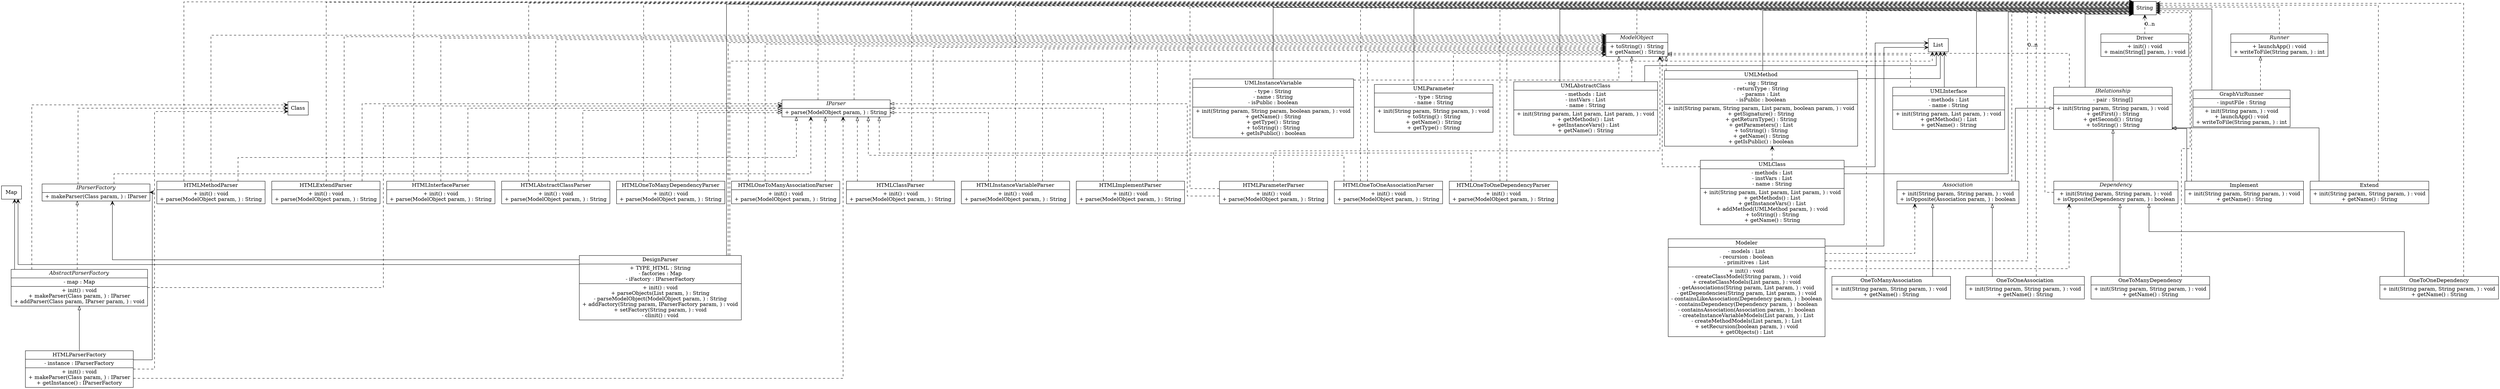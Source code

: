 digraph uml{rankdir=BT;splines=ortho;concentrate=true;node[shape = box];DesignParser[shape = "record",label=<{ DesignParser|+ TYPE_HTML : String<br/>- factories : Map<br/>- iFactory : IParserFactory<br/>|+ init() : void<br/>+ parseObjects(List param, ) : String<br/>- parseModelObject(ModelObject param, ) : String<br/>+ addFactory(String param, IParserFactory param, ) : void<br/>+ setFactory(String param, ) : void<br/>- clinit() : void<br/>}>];DesignParser->String [arrowhead="vee"];DesignParser->Map [arrowhead="vee"];DesignParser->IParserFactory [arrowhead="vee"];DesignParser->List [arrowhead="vee",style="dashed"];DesignParser->ModelObject [arrowhead="vee",style="dashed"];DesignParser->IParserFactory [arrowhead="vee",style="dashed"];Driver[shape = "record",label=<{ Driver|+ init() : void<br/>+ main(String[] param, ) : void<br/>}>];Driver->String[] [arrowhead="vee",style="dashed",label="0..n"];Modeler[shape = "record",label=<{ Modeler|- models : List<br/>- recursion : boolean<br/>- primitives : List<br/>|+ init() : void<br/>- createClassModel(String param, ) : void<br/>+ createClassModels(List param, ) : void<br/>- getAssociations(String param, List param, ) : void<br/>- getDependencies(String param, List param, ) : void<br/>- containsLikeAssociation(Dependency param, ) : boolean<br/>- containsDependency(Dependency param, ) : boolean<br/>- containsAssociation(Association param, ) : boolean<br/>- createInstanceVariableModels(List param, ) : List<br/>- createMethodModels(List param, ) : List<br/>+ setRecursion(boolean param, ) : void<br/>+ getObjects() : List<br/>}>];Modeler->List [arrowhead="vee"];Modeler->List [arrowhead="vee"];Modeler->String [arrowhead="vee",style="dashed"];Modeler->List [arrowhead="vee",style="dashed"];Modeler->String [arrowhead="vee",style="dashed"];Modeler->List [arrowhead="vee",style="dashed"];Modeler->String [arrowhead="vee",style="dashed"];Modeler->List [arrowhead="vee",style="dashed"];Modeler->Dependency [arrowhead="vee",style="dashed"];Modeler->Dependency [arrowhead="vee",style="dashed"];Modeler->Association [arrowhead="vee",style="dashed"];Modeler->List [arrowhead="vee",style="dashed"];Modeler->List [arrowhead="vee",style="dashed"];Modeler->List [arrowhead="vee",style="dashed"];Modeler->List [arrowhead="vee",style="dashed"];Modeler->List [arrowhead="vee",style="dashed"];AbstractParserFactory->IParserFactory [arrowhead="onormal",style="dashed"];AbstractParserFactory[shape = "record",label=<{ <i>AbstractParserFactory</i>|- map : Map<br/>|+ init() : void<br/>+ makeParser(Class param, ) : IParser<br/>+ addParser(Class param, IParser param, ) : void<br/>}>];AbstractParserFactory->Map [arrowhead="vee"];AbstractParserFactory->IParser [arrowhead="vee",style="dashed"];AbstractParserFactory->Class [arrowhead="vee",style="dashed"];AbstractParserFactory->Class [arrowhead="vee",style="dashed"];AbstractParserFactory->IParser [arrowhead="vee",style="dashed"];HTMLParserFactory->AbstractParserFactory [arrowhead="onormal"];HTMLParserFactory[shape = "record",label=<{ HTMLParserFactory|- instance : IParserFactory<br/>|+ init() : void<br/>+ makeParser(Class param, ) : IParser<br/>+ getInstance() : IParserFactory<br/>}>];HTMLParserFactory->IParserFactory [arrowhead="vee"];HTMLParserFactory->IParser [arrowhead="vee",style="dashed"];HTMLParserFactory->Class [arrowhead="vee",style="dashed"];HTMLParserFactory->IParserFactory [arrowhead="vee",style="dashed"];IParserFactory[shape = "record",label=<{<i>IParserFactory</i>|+ makeParser(Class param, ) : IParser<br/>}>];IParserFactory->IParser [arrowhead="vee",style="dashed"];IParserFactory->Class [arrowhead="vee",style="dashed"];Association->IRelationship [arrowhead="onormal"];Association[shape = "record",label=<{ <i>Association</i>|+ init(String param, String param, ) : void<br/>+ isOpposite(Association param, ) : boolean<br/>}>];Association->String [arrowhead="vee",style="dashed"];Association->String [arrowhead="vee",style="dashed"];Dependency->IRelationship [arrowhead="onormal"];Dependency[shape = "record",label=<{ <i>Dependency</i>|+ init(String param, String param, ) : void<br/>+ isOpposite(Dependency param, ) : boolean<br/>}>];Dependency->String [arrowhead="vee",style="dashed"];Dependency->String [arrowhead="vee",style="dashed"];Extend->IRelationship [arrowhead="onormal"];Extend[shape = "record",label=<{ Extend|+ init(String param, String param, ) : void<br/>+ getName() : String<br/>}>];Extend->String [arrowhead="vee",style="dashed"];Extend->String [arrowhead="vee",style="dashed"];Extend->String [arrowhead="vee",style="dashed"];Implement->IRelationship [arrowhead="onormal"];Implement[shape = "record",label=<{ Implement|+ init(String param, String param, ) : void<br/>+ getName() : String<br/>}>];Implement->String [arrowhead="vee",style="dashed"];Implement->String [arrowhead="vee",style="dashed"];Implement->String [arrowhead="vee",style="dashed"];IRelationship->ModelObject [arrowhead="onormal",style="dashed"];IRelationship[shape = "record",label=<{ <i>IRelationship</i>|- pair : String[]<br/>|+ init(String param, String param, ) : void<br/>+ getFirst() : String<br/>+ getSecond() : String<br/>+ toString() : String<br/>}>];IRelationship->String[] [arrowhead="vee",label="0..n"];IRelationship->String [arrowhead="vee",style="dashed"];IRelationship->String [arrowhead="vee",style="dashed"];IRelationship->String [arrowhead="vee",style="dashed"];IRelationship->String [arrowhead="vee",style="dashed"];IRelationship->String [arrowhead="vee",style="dashed"];ModelObject[shape = "record",label=<{<i>ModelObject</i>|+ toString() : String<br/>+ getName() : String<br/>}>];ModelObject->String [arrowhead="vee",style="dashed"];ModelObject->String [arrowhead="vee",style="dashed"];OneToManyAssociation->Association [arrowhead="onormal"];OneToManyAssociation[shape = "record",label=<{ OneToManyAssociation|+ init(String param, String param, ) : void<br/>+ getName() : String<br/>}>];OneToManyAssociation->String [arrowhead="vee",style="dashed"];OneToManyAssociation->String [arrowhead="vee",style="dashed"];OneToManyAssociation->String [arrowhead="vee",style="dashed"];OneToManyDependency->Dependency [arrowhead="onormal"];OneToManyDependency[shape = "record",label=<{ OneToManyDependency|+ init(String param, String param, ) : void<br/>+ getName() : String<br/>}>];OneToManyDependency->String [arrowhead="vee",style="dashed"];OneToManyDependency->String [arrowhead="vee",style="dashed"];OneToManyDependency->String [arrowhead="vee",style="dashed"];OneToOneAssociation->Association [arrowhead="onormal"];OneToOneAssociation[shape = "record",label=<{ OneToOneAssociation|+ init(String param, String param, ) : void<br/>+ getName() : String<br/>}>];OneToOneAssociation->String [arrowhead="vee",style="dashed"];OneToOneAssociation->String [arrowhead="vee",style="dashed"];OneToOneAssociation->String [arrowhead="vee",style="dashed"];OneToOneDependency->Dependency [arrowhead="onormal"];OneToOneDependency[shape = "record",label=<{ OneToOneDependency|+ init(String param, String param, ) : void<br/>+ getName() : String<br/>}>];OneToOneDependency->String [arrowhead="vee",style="dashed"];OneToOneDependency->String [arrowhead="vee",style="dashed"];OneToOneDependency->String [arrowhead="vee",style="dashed"];UMLAbstractClass->ModelObject [arrowhead="onormal",style="dashed"];UMLAbstractClass[shape = "record",label=<{ UMLAbstractClass|- methods : List<br/>- instVars : List<br/>- name : String<br/>|+ init(String param, List param, List param, ) : void<br/>+ getMethods() : List<br/>+ getInstanceVars() : List<br/>+ getName() : String<br/>}>];UMLAbstractClass->List [arrowhead="vee"];UMLAbstractClass->List [arrowhead="vee"];UMLAbstractClass->String [arrowhead="vee"];UMLAbstractClass->String [arrowhead="vee",style="dashed"];UMLAbstractClass->List [arrowhead="vee",style="dashed"];UMLAbstractClass->List [arrowhead="vee",style="dashed"];UMLAbstractClass->List [arrowhead="vee",style="dashed"];UMLAbstractClass->List [arrowhead="vee",style="dashed"];UMLAbstractClass->String [arrowhead="vee",style="dashed"];UMLClass->ModelObject [arrowhead="onormal",style="dashed"];UMLClass[shape = "record",label=<{ UMLClass|- methods : List<br/>- instVars : List<br/>- name : String<br/>|+ init(String param, List param, List param, ) : void<br/>+ getMethods() : List<br/>+ getInstanceVars() : List<br/>+ addMethod(UMLMethod param, ) : void<br/>+ toString() : String<br/>+ getName() : String<br/>}>];UMLClass->List [arrowhead="vee"];UMLClass->List [arrowhead="vee"];UMLClass->String [arrowhead="vee"];UMLClass->String [arrowhead="vee",style="dashed"];UMLClass->List [arrowhead="vee",style="dashed"];UMLClass->List [arrowhead="vee",style="dashed"];UMLClass->List [arrowhead="vee",style="dashed"];UMLClass->List [arrowhead="vee",style="dashed"];UMLClass->UMLMethod [arrowhead="vee",style="dashed"];UMLClass->String [arrowhead="vee",style="dashed"];UMLClass->String [arrowhead="vee",style="dashed"];UMLInstanceVariable->ModelObject [arrowhead="onormal",style="dashed"];UMLInstanceVariable[shape = "record",label=<{ UMLInstanceVariable|- type : String<br/>- name : String<br/>- isPublic : boolean<br/>|+ init(String param, String param, boolean param, ) : void<br/>+ getName() : String<br/>+ getType() : String<br/>+ toString() : String<br/>+ getIsPublic() : boolean<br/>}>];UMLInstanceVariable->String [arrowhead="vee"];UMLInstanceVariable->String [arrowhead="vee"];UMLInstanceVariable->String [arrowhead="vee",style="dashed"];UMLInstanceVariable->String [arrowhead="vee",style="dashed"];UMLInstanceVariable->String [arrowhead="vee",style="dashed"];UMLInstanceVariable->String [arrowhead="vee",style="dashed"];UMLInstanceVariable->String [arrowhead="vee",style="dashed"];UMLInterface->ModelObject [arrowhead="onormal",style="dashed"];UMLInterface[shape = "record",label=<{ UMLInterface|- methods : List<br/>- name : String<br/>|+ init(String param, List param, ) : void<br/>+ getMethods() : List<br/>+ getName() : String<br/>}>];UMLInterface->List [arrowhead="vee"];UMLInterface->String [arrowhead="vee"];UMLInterface->String [arrowhead="vee",style="dashed"];UMLInterface->List [arrowhead="vee",style="dashed"];UMLInterface->List [arrowhead="vee",style="dashed"];UMLInterface->String [arrowhead="vee",style="dashed"];UMLMethod->ModelObject [arrowhead="onormal",style="dashed"];UMLMethod[shape = "record",label=<{ UMLMethod|- sig : String<br/>- returnType : String<br/>- params : List<br/>- isPublic : boolean<br/>|+ init(String param, String param, List param, boolean param, ) : void<br/>+ getSignature() : String<br/>+ getReturnType() : String<br/>+ getParameters() : List<br/>+ toString() : String<br/>+ getName() : String<br/>+ getIsPublic() : boolean<br/>}>];UMLMethod->String [arrowhead="vee"];UMLMethod->String [arrowhead="vee"];UMLMethod->List [arrowhead="vee"];UMLMethod->String [arrowhead="vee",style="dashed"];UMLMethod->String [arrowhead="vee",style="dashed"];UMLMethod->List [arrowhead="vee",style="dashed"];UMLMethod->String [arrowhead="vee",style="dashed"];UMLMethod->String [arrowhead="vee",style="dashed"];UMLMethod->List [arrowhead="vee",style="dashed"];UMLMethod->String [arrowhead="vee",style="dashed"];UMLMethod->String [arrowhead="vee",style="dashed"];UMLParameter->ModelObject [arrowhead="onormal",style="dashed"];UMLParameter[shape = "record",label=<{ UMLParameter|- type : String<br/>- name : String<br/>|+ init(String param, String param, ) : void<br/>+ toString() : String<br/>+ getName() : String<br/>+ getType() : String<br/>}>];UMLParameter->String [arrowhead="vee"];UMLParameter->String [arrowhead="vee"];UMLParameter->String [arrowhead="vee",style="dashed"];UMLParameter->String [arrowhead="vee",style="dashed"];UMLParameter->String [arrowhead="vee",style="dashed"];UMLParameter->String [arrowhead="vee",style="dashed"];UMLParameter->String [arrowhead="vee",style="dashed"];HTMLAbstractClassParser->IParser [arrowhead="onormal",style="dashed"];HTMLAbstractClassParser[shape = "record",label=<{ HTMLAbstractClassParser|+ init() : void<br/>+ parse(ModelObject param, ) : String<br/>}>];HTMLAbstractClassParser->String [arrowhead="vee",style="dashed"];HTMLAbstractClassParser->ModelObject [arrowhead="vee",style="dashed"];HTMLClassParser->IParser [arrowhead="onormal",style="dashed"];HTMLClassParser[shape = "record",label=<{ HTMLClassParser|+ init() : void<br/>+ parse(ModelObject param, ) : String<br/>}>];HTMLClassParser->String [arrowhead="vee",style="dashed"];HTMLClassParser->ModelObject [arrowhead="vee",style="dashed"];HTMLExtendParser->IParser [arrowhead="onormal",style="dashed"];HTMLExtendParser[shape = "record",label=<{ HTMLExtendParser|+ init() : void<br/>+ parse(ModelObject param, ) : String<br/>}>];HTMLExtendParser->String [arrowhead="vee",style="dashed"];HTMLExtendParser->ModelObject [arrowhead="vee",style="dashed"];HTMLImplementParser->IParser [arrowhead="onormal",style="dashed"];HTMLImplementParser[shape = "record",label=<{ HTMLImplementParser|+ init() : void<br/>+ parse(ModelObject param, ) : String<br/>}>];HTMLImplementParser->String [arrowhead="vee",style="dashed"];HTMLImplementParser->ModelObject [arrowhead="vee",style="dashed"];HTMLInstanceVariableParser->IParser [arrowhead="onormal",style="dashed"];HTMLInstanceVariableParser[shape = "record",label=<{ HTMLInstanceVariableParser|+ init() : void<br/>+ parse(ModelObject param, ) : String<br/>}>];HTMLInstanceVariableParser->String [arrowhead="vee",style="dashed"];HTMLInstanceVariableParser->ModelObject [arrowhead="vee",style="dashed"];HTMLInterfaceParser->IParser [arrowhead="onormal",style="dashed"];HTMLInterfaceParser[shape = "record",label=<{ HTMLInterfaceParser|+ init() : void<br/>+ parse(ModelObject param, ) : String<br/>}>];HTMLInterfaceParser->String [arrowhead="vee",style="dashed"];HTMLInterfaceParser->ModelObject [arrowhead="vee",style="dashed"];HTMLMethodParser->IParser [arrowhead="onormal",style="dashed"];HTMLMethodParser[shape = "record",label=<{ HTMLMethodParser|+ init() : void<br/>+ parse(ModelObject param, ) : String<br/>}>];HTMLMethodParser->String [arrowhead="vee",style="dashed"];HTMLMethodParser->ModelObject [arrowhead="vee",style="dashed"];HTMLOneToManyAssociationParser->IParser [arrowhead="onormal",style="dashed"];HTMLOneToManyAssociationParser[shape = "record",label=<{ HTMLOneToManyAssociationParser|+ init() : void<br/>+ parse(ModelObject param, ) : String<br/>}>];HTMLOneToManyAssociationParser->String [arrowhead="vee",style="dashed"];HTMLOneToManyAssociationParser->ModelObject [arrowhead="vee",style="dashed"];HTMLOneToManyDependencyParser->IParser [arrowhead="onormal",style="dashed"];HTMLOneToManyDependencyParser[shape = "record",label=<{ HTMLOneToManyDependencyParser|+ init() : void<br/>+ parse(ModelObject param, ) : String<br/>}>];HTMLOneToManyDependencyParser->String [arrowhead="vee",style="dashed"];HTMLOneToManyDependencyParser->ModelObject [arrowhead="vee",style="dashed"];HTMLOneToOneAssociationParser->IParser [arrowhead="onormal",style="dashed"];HTMLOneToOneAssociationParser[shape = "record",label=<{ HTMLOneToOneAssociationParser|+ init() : void<br/>+ parse(ModelObject param, ) : String<br/>}>];HTMLOneToOneAssociationParser->String [arrowhead="vee",style="dashed"];HTMLOneToOneAssociationParser->ModelObject [arrowhead="vee",style="dashed"];HTMLOneToOneDependencyParser->IParser [arrowhead="onormal",style="dashed"];HTMLOneToOneDependencyParser[shape = "record",label=<{ HTMLOneToOneDependencyParser|+ init() : void<br/>+ parse(ModelObject param, ) : String<br/>}>];HTMLOneToOneDependencyParser->String [arrowhead="vee",style="dashed"];HTMLOneToOneDependencyParser->ModelObject [arrowhead="vee",style="dashed"];HTMLParameterParser->IParser [arrowhead="onormal",style="dashed"];HTMLParameterParser[shape = "record",label=<{ HTMLParameterParser|+ init() : void<br/>+ parse(ModelObject param, ) : String<br/>}>];HTMLParameterParser->String [arrowhead="vee",style="dashed"];HTMLParameterParser->ModelObject [arrowhead="vee",style="dashed"];IParser[shape = "record",label=<{<i>IParser</i>|+ parse(ModelObject param, ) : String<br/>}>];IParser->String [arrowhead="vee",style="dashed"];IParser->ModelObject [arrowhead="vee",style="dashed"];GraphVizRunner->Runner [arrowhead="onormal",style="dashed"];GraphVizRunner[shape = "record",label=<{ GraphVizRunner|- inputFile : String<br/>|+ init(String param, ) : void<br/>+ launchApp() : void<br/>+ writeToFile(String param, ) : int<br/>}>];GraphVizRunner->String [arrowhead="vee"];GraphVizRunner->String [arrowhead="vee",style="dashed"];GraphVizRunner->String [arrowhead="vee",style="dashed"];Runner[shape = "record",label=<{<i>Runner</i>|+ launchApp() : void<br/>+ writeToFile(String param, ) : int<br/>}>];Runner->String [arrowhead="vee",style="dashed"];}